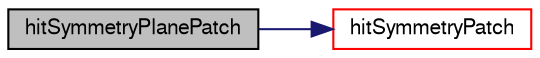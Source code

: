 digraph "hitSymmetryPlanePatch"
{
  bgcolor="transparent";
  edge [fontname="FreeSans",fontsize="10",labelfontname="FreeSans",labelfontsize="10"];
  node [fontname="FreeSans",fontsize="10",shape=record];
  rankdir="LR";
  Node200 [label="hitSymmetryPlanePatch",height=0.2,width=0.4,color="black", fillcolor="grey75", style="filled", fontcolor="black"];
  Node200 -> Node201 [color="midnightblue",fontsize="10",style="solid",fontname="FreeSans"];
  Node201 [label="hitSymmetryPatch",height=0.2,width=0.4,color="red",URL="$a24698.html#af4f75b6ee8912c50cb421e9ec59410dc",tooltip="Overridable function to handle the particle hitting a. "];
}
